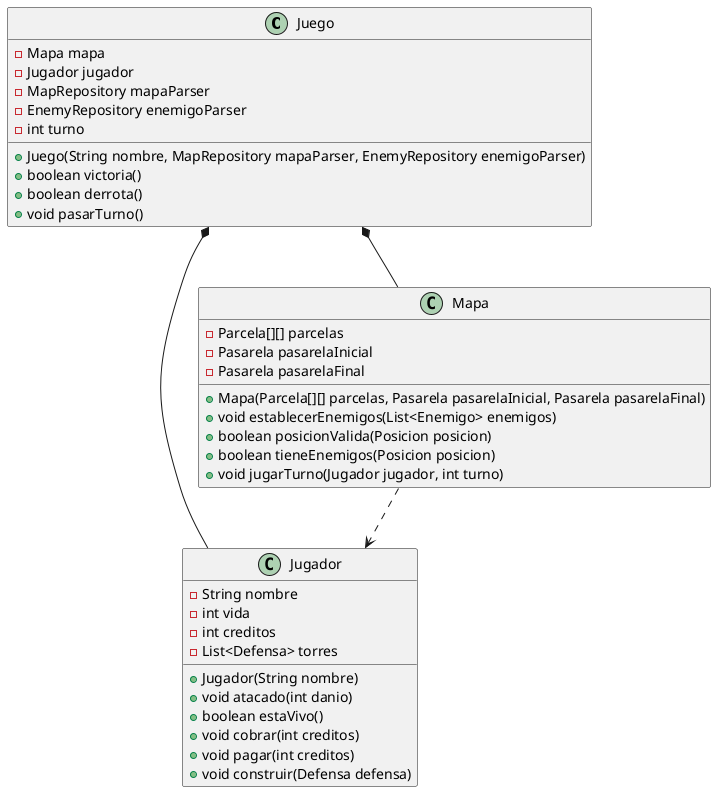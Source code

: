 @startuml

class Juego {
    - Mapa mapa
    - Jugador jugador
    - MapRepository mapaParser
    - EnemyRepository enemigoParser
    - int turno

    + Juego(String nombre, MapRepository mapaParser, EnemyRepository enemigoParser)
    + boolean victoria()
    + boolean derrota()
    + void pasarTurno()
}

class Jugador {
    - String nombre
    - int vida
    - int creditos
    - List<Defensa> torres

    + Jugador(String nombre)
    + void atacado(int danio)
    + boolean estaVivo()
    + void cobrar(int creditos)
    + void pagar(int creditos)
    + void construir(Defensa defensa)
}

class Mapa {
    - Parcela[][] parcelas
    - Pasarela pasarelaInicial
    - Pasarela pasarelaFinal

    + Mapa(Parcela[][] parcelas, Pasarela pasarelaInicial, Pasarela pasarelaFinal)
    + void establecerEnemigos(List<Enemigo> enemigos)
    + boolean posicionValida(Posicion posicion)
    + boolean tieneEnemigos(Posicion posicion)
    + void jugarTurno(Jugador jugador, int turno)
}

Juego *-- Mapa
Juego *-- Jugador
Mapa ..> Jugador



@enduml